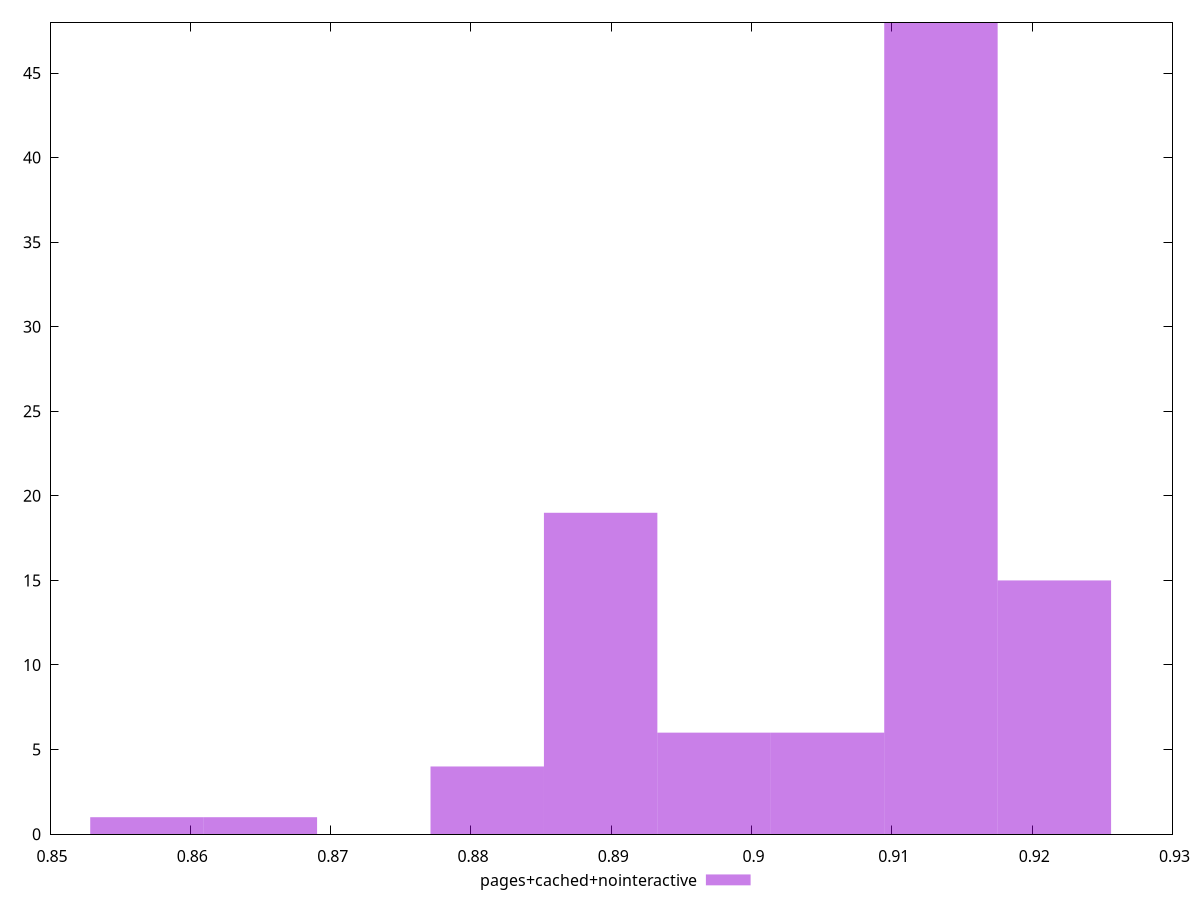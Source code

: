 $_pagesCachedNointeractive <<EOF
0.8811607643210866 4
0.9134969391585577 48
0.864992676902351 1
0.8973288517398221 6
0.8892448080304544 19
0.8569086331929833 1
0.9054128954491899 6
0.9215809828679254 15
EOF
set key outside below
set terminal pngcairo
set output "report_00006_2020-11-02T20-21-41.718Z/total-blocking-time/pages+cached+nointeractive//hist.png"
set yrange [0:48]
set boxwidth 0.008084043709367767
set style fill transparent solid 0.5 noborder
plot $_pagesCachedNointeractive title "pages+cached+nointeractive" with boxes ,